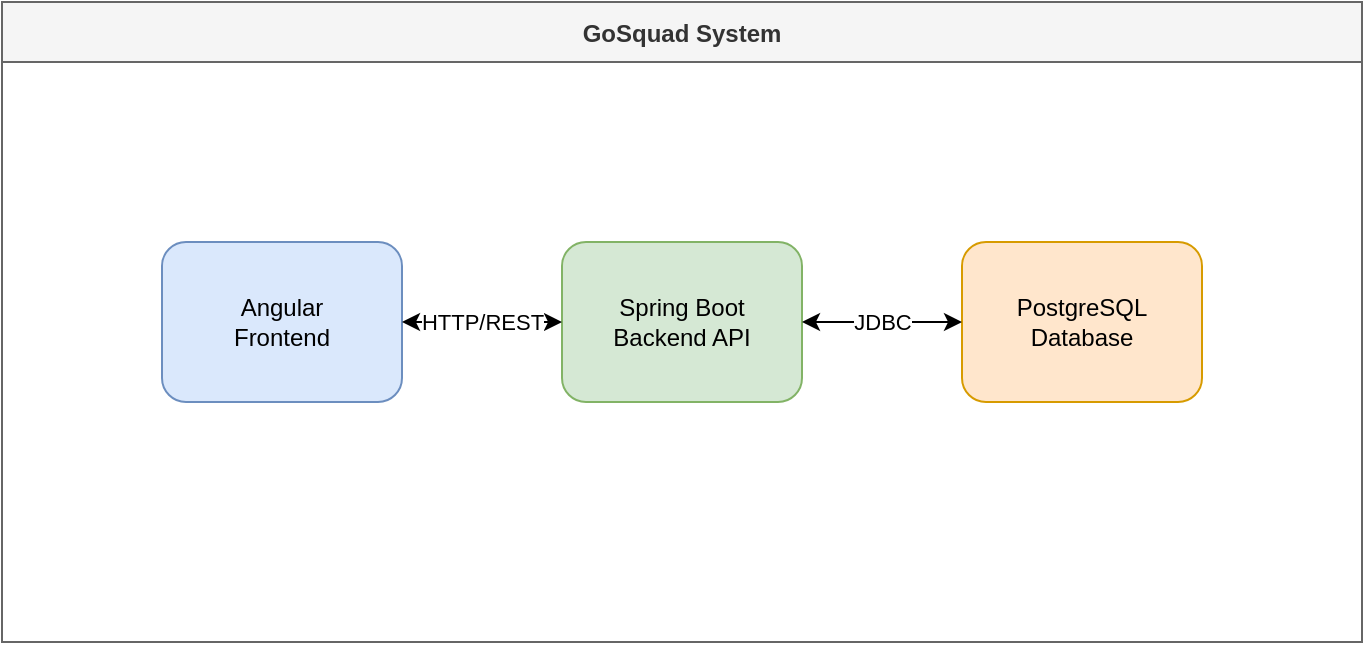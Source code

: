 <mxfile version="14.6.13" type="device">
  <diagram id="component-diagram" name="Component Diagram">
    <mxGraphModel dx="1422" dy="762" grid="1" gridSize="10" guides="1" tooltips="1" connect="1" arrows="1" fold="1" page="1" pageScale="1" pageWidth="850" pageHeight="1100" math="0" shadow="0">
      <root>
        <mxCell id="0" />
        <mxCell id="1" parent="0" />
        <mxCell id="2" value="GoSquad System" style="swimlane;startSize=30;fillColor=#f5f5f5;strokeColor=#666666;fontColor=#333333;" vertex="1" parent="1">
          <mxGeometry x="80" y="80" width="680" height="320" as="geometry" />
        </mxCell>
        <mxCell id="3" value="Angular&#xa;Frontend" style="rounded=1;whiteSpace=wrap;html=1;fillColor=#dae8fc;strokeColor=#6c8ebf;" vertex="1" parent="2">
          <mxGeometry x="80" y="120" width="120" height="80" as="geometry" />
        </mxCell>
        <mxCell id="4" value="Spring Boot&#xa;Backend API" style="rounded=1;whiteSpace=wrap;html=1;fillColor=#d5e8d4;strokeColor=#82b366;" vertex="1" parent="2">
          <mxGeometry x="280" y="120" width="120" height="80" as="geometry" />
        </mxCell>
        <mxCell id="5" value="PostgreSQL&#xa;Database" style="rounded=1;whiteSpace=wrap;html=1;fillColor=#ffe6cc;strokeColor=#d79b00;" vertex="1" parent="2">
          <mxGeometry x="480" y="120" width="120" height="80" as="geometry" />
        </mxCell>
        <mxCell id="6" value="HTTP/REST" style="endArrow=classic;startArrow=classic;html=1;entryX=0;entryY=0.5;entryDx=0;entryDy=0;exitX=1;exitY=0.5;exitDx=0;exitDy=0;" edge="1" parent="2" source="3" target="4">
          <mxGeometry width="50" height="50" relative="1" as="geometry">
            <mxPoint x="200" y="160" as="sourcePoint" />
            <mxPoint x="250" y="110" as="targetPoint" />
          </mxGeometry>
        </mxCell>
        <mxCell id="7" value="JDBC" style="endArrow=classic;startArrow=classic;html=1;entryX=0;entryY=0.5;entryDx=0;entryDy=0;exitX=1;exitY=0.5;exitDx=0;exitDy=0;" edge="1" parent="2" source="4" target="5">
          <mxGeometry width="50" height="50" relative="1" as="geometry">
            <mxPoint x="400" y="160" as="sourcePoint" />
            <mxPoint x="450" y="110" as="targetPoint" />
          </mxGeometry>
        </mxCell>
      </root>
    </mxGraphModel>
  </diagram>
</mxfile>